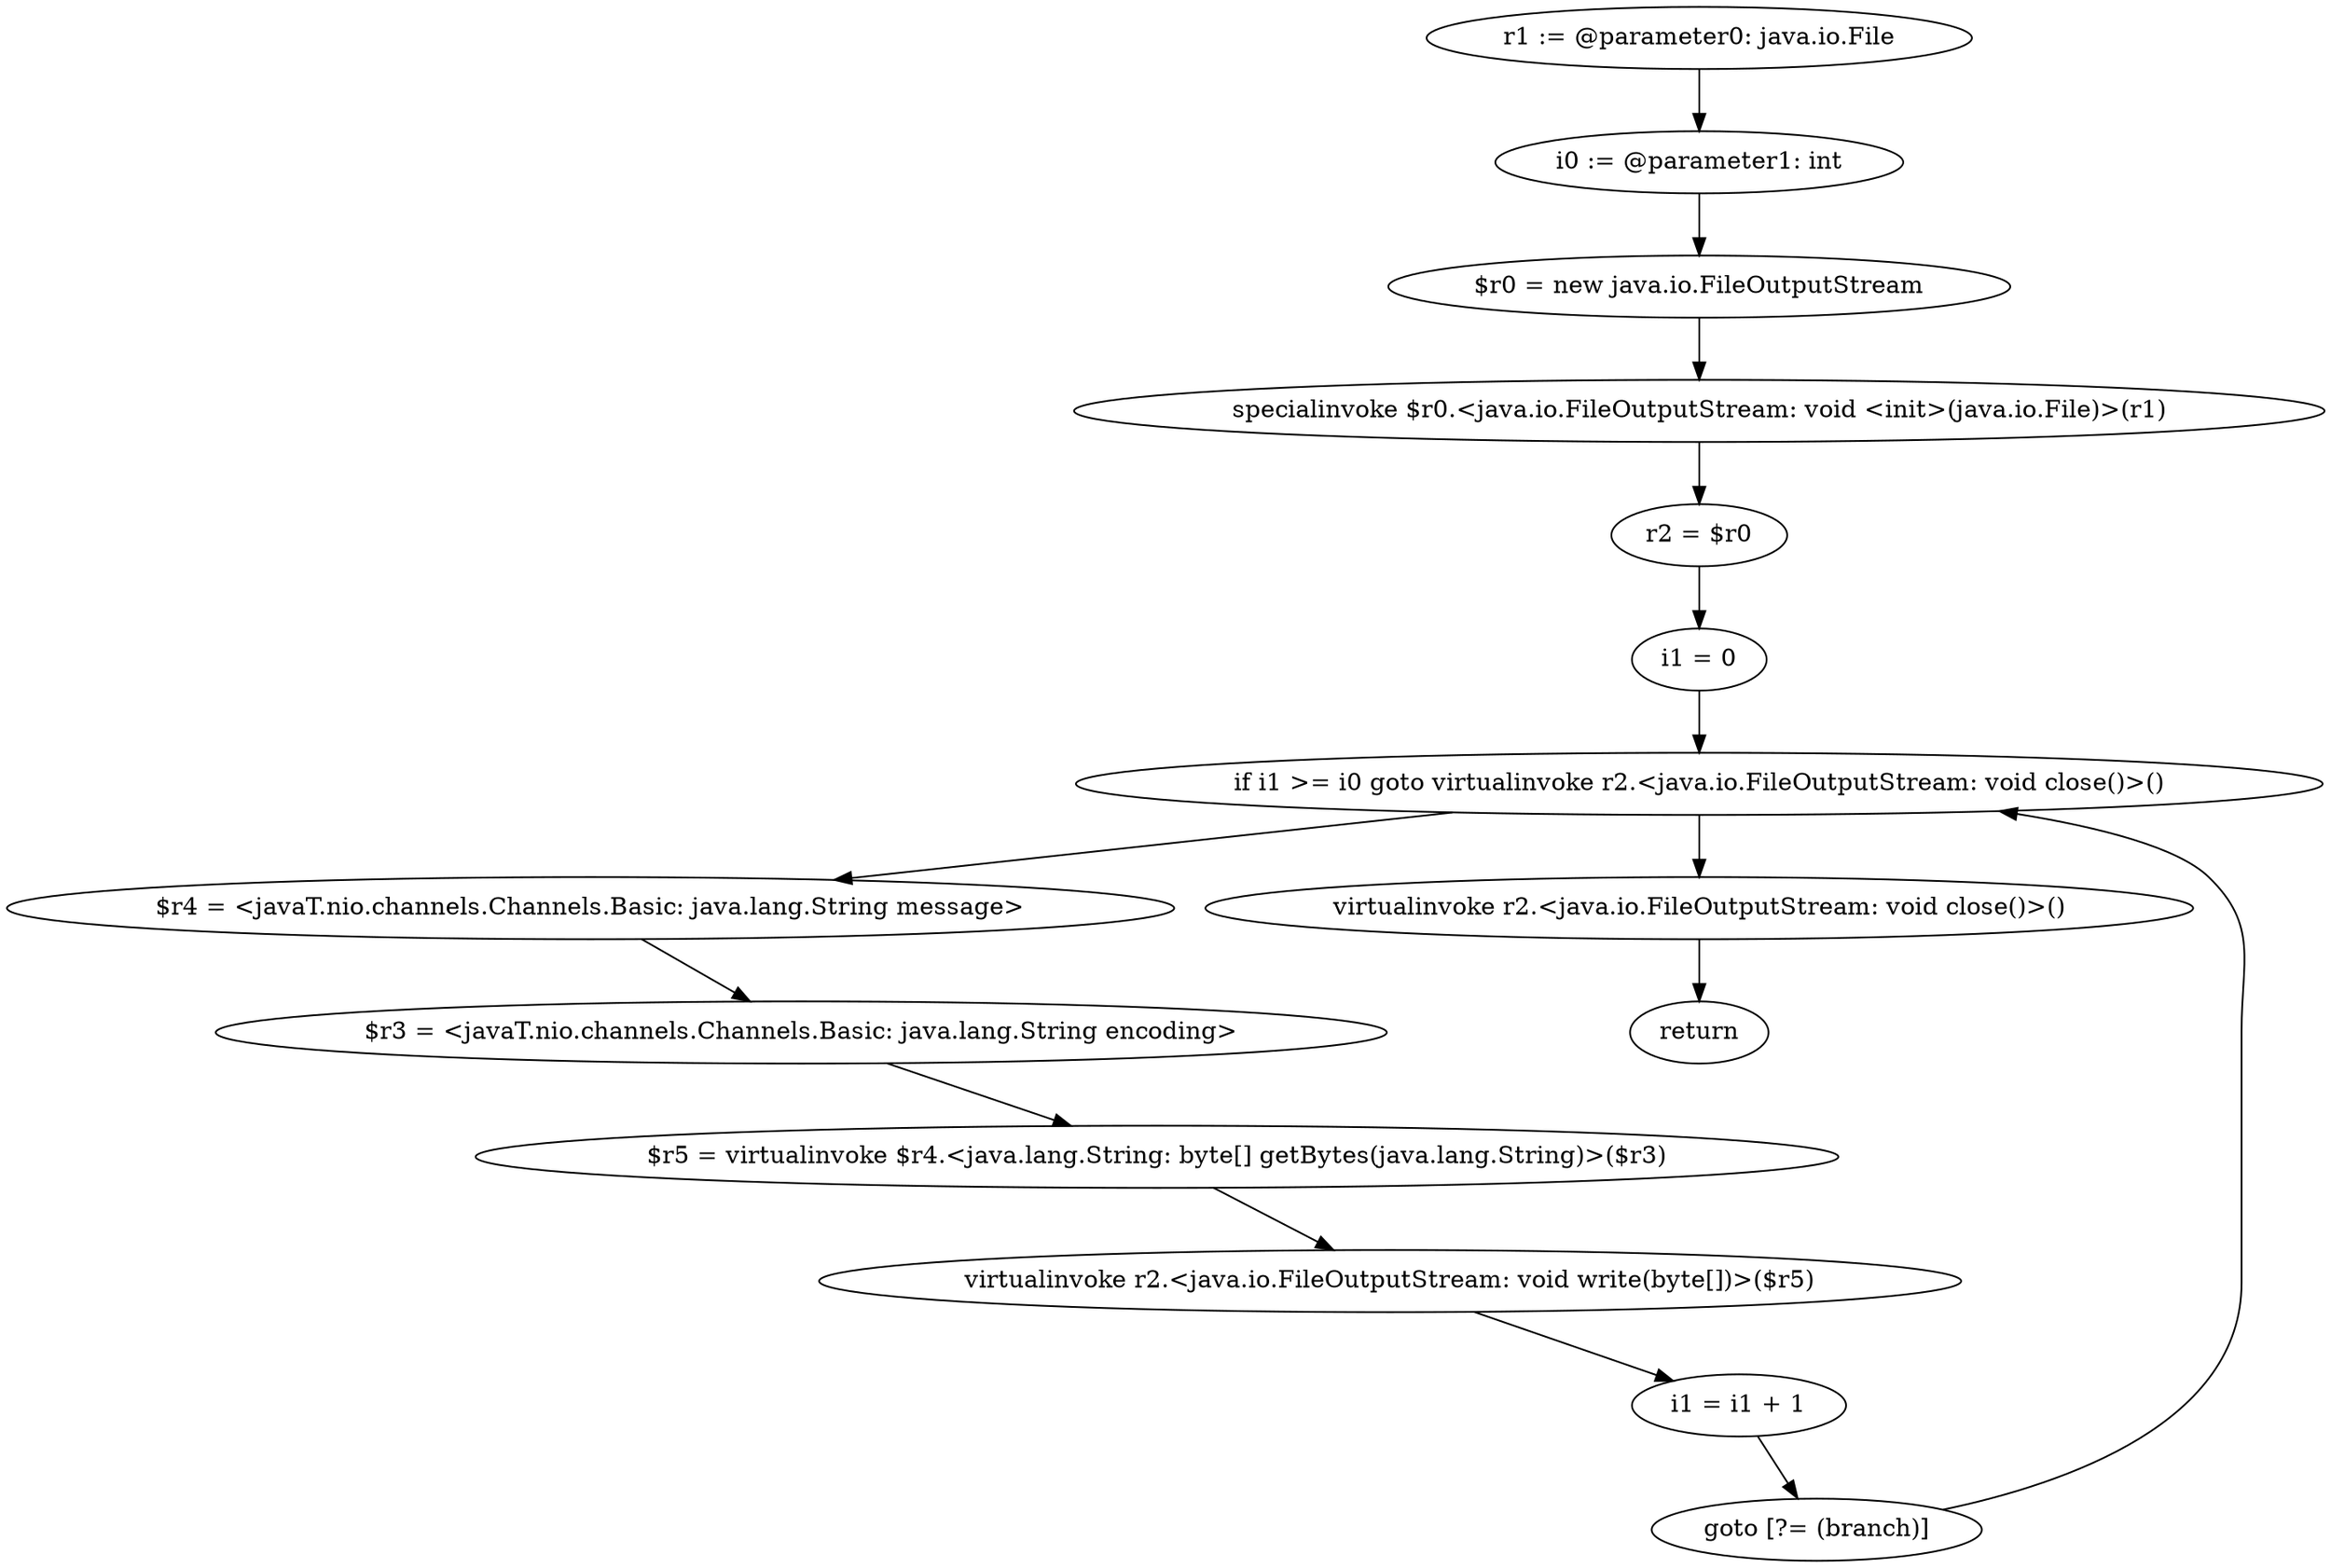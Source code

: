 digraph "unitGraph" {
    "r1 := @parameter0: java.io.File"
    "i0 := @parameter1: int"
    "$r0 = new java.io.FileOutputStream"
    "specialinvoke $r0.<java.io.FileOutputStream: void <init>(java.io.File)>(r1)"
    "r2 = $r0"
    "i1 = 0"
    "if i1 >= i0 goto virtualinvoke r2.<java.io.FileOutputStream: void close()>()"
    "$r4 = <javaT.nio.channels.Channels.Basic: java.lang.String message>"
    "$r3 = <javaT.nio.channels.Channels.Basic: java.lang.String encoding>"
    "$r5 = virtualinvoke $r4.<java.lang.String: byte[] getBytes(java.lang.String)>($r3)"
    "virtualinvoke r2.<java.io.FileOutputStream: void write(byte[])>($r5)"
    "i1 = i1 + 1"
    "goto [?= (branch)]"
    "virtualinvoke r2.<java.io.FileOutputStream: void close()>()"
    "return"
    "r1 := @parameter0: java.io.File"->"i0 := @parameter1: int";
    "i0 := @parameter1: int"->"$r0 = new java.io.FileOutputStream";
    "$r0 = new java.io.FileOutputStream"->"specialinvoke $r0.<java.io.FileOutputStream: void <init>(java.io.File)>(r1)";
    "specialinvoke $r0.<java.io.FileOutputStream: void <init>(java.io.File)>(r1)"->"r2 = $r0";
    "r2 = $r0"->"i1 = 0";
    "i1 = 0"->"if i1 >= i0 goto virtualinvoke r2.<java.io.FileOutputStream: void close()>()";
    "if i1 >= i0 goto virtualinvoke r2.<java.io.FileOutputStream: void close()>()"->"$r4 = <javaT.nio.channels.Channels.Basic: java.lang.String message>";
    "if i1 >= i0 goto virtualinvoke r2.<java.io.FileOutputStream: void close()>()"->"virtualinvoke r2.<java.io.FileOutputStream: void close()>()";
    "$r4 = <javaT.nio.channels.Channels.Basic: java.lang.String message>"->"$r3 = <javaT.nio.channels.Channels.Basic: java.lang.String encoding>";
    "$r3 = <javaT.nio.channels.Channels.Basic: java.lang.String encoding>"->"$r5 = virtualinvoke $r4.<java.lang.String: byte[] getBytes(java.lang.String)>($r3)";
    "$r5 = virtualinvoke $r4.<java.lang.String: byte[] getBytes(java.lang.String)>($r3)"->"virtualinvoke r2.<java.io.FileOutputStream: void write(byte[])>($r5)";
    "virtualinvoke r2.<java.io.FileOutputStream: void write(byte[])>($r5)"->"i1 = i1 + 1";
    "i1 = i1 + 1"->"goto [?= (branch)]";
    "goto [?= (branch)]"->"if i1 >= i0 goto virtualinvoke r2.<java.io.FileOutputStream: void close()>()";
    "virtualinvoke r2.<java.io.FileOutputStream: void close()>()"->"return";
}
